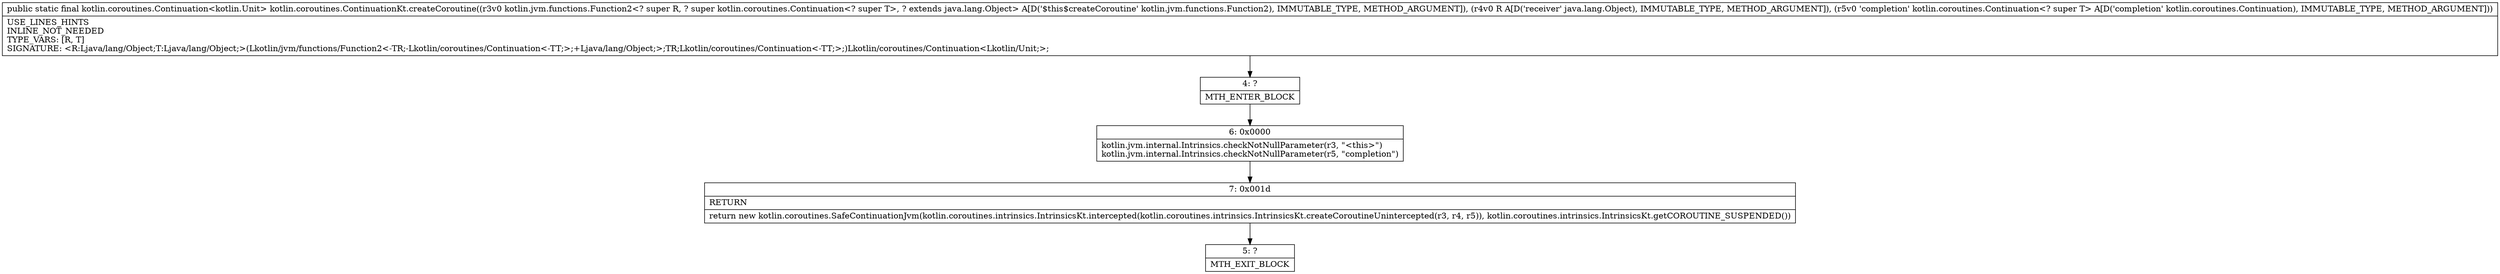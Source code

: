 digraph "CFG forkotlin.coroutines.ContinuationKt.createCoroutine(Lkotlin\/jvm\/functions\/Function2;Ljava\/lang\/Object;Lkotlin\/coroutines\/Continuation;)Lkotlin\/coroutines\/Continuation;" {
Node_4 [shape=record,label="{4\:\ ?|MTH_ENTER_BLOCK\l}"];
Node_6 [shape=record,label="{6\:\ 0x0000|kotlin.jvm.internal.Intrinsics.checkNotNullParameter(r3, \"\<this\>\")\lkotlin.jvm.internal.Intrinsics.checkNotNullParameter(r5, \"completion\")\l}"];
Node_7 [shape=record,label="{7\:\ 0x001d|RETURN\l|return new kotlin.coroutines.SafeContinuationJvm(kotlin.coroutines.intrinsics.IntrinsicsKt.intercepted(kotlin.coroutines.intrinsics.IntrinsicsKt.createCoroutineUnintercepted(r3, r4, r5)), kotlin.coroutines.intrinsics.IntrinsicsKt.getCOROUTINE_SUSPENDED())\l}"];
Node_5 [shape=record,label="{5\:\ ?|MTH_EXIT_BLOCK\l}"];
MethodNode[shape=record,label="{public static final kotlin.coroutines.Continuation\<kotlin.Unit\> kotlin.coroutines.ContinuationKt.createCoroutine((r3v0 kotlin.jvm.functions.Function2\<? super R, ? super kotlin.coroutines.Continuation\<? super T\>, ? extends java.lang.Object\> A[D('$this$createCoroutine' kotlin.jvm.functions.Function2), IMMUTABLE_TYPE, METHOD_ARGUMENT]), (r4v0 R A[D('receiver' java.lang.Object), IMMUTABLE_TYPE, METHOD_ARGUMENT]), (r5v0 'completion' kotlin.coroutines.Continuation\<? super T\> A[D('completion' kotlin.coroutines.Continuation), IMMUTABLE_TYPE, METHOD_ARGUMENT]))  | USE_LINES_HINTS\lINLINE_NOT_NEEDED\lTYPE_VARS: [R, T]\lSIGNATURE: \<R:Ljava\/lang\/Object;T:Ljava\/lang\/Object;\>(Lkotlin\/jvm\/functions\/Function2\<\-TR;\-Lkotlin\/coroutines\/Continuation\<\-TT;\>;+Ljava\/lang\/Object;\>;TR;Lkotlin\/coroutines\/Continuation\<\-TT;\>;)Lkotlin\/coroutines\/Continuation\<Lkotlin\/Unit;\>;\l}"];
MethodNode -> Node_4;Node_4 -> Node_6;
Node_6 -> Node_7;
Node_7 -> Node_5;
}


